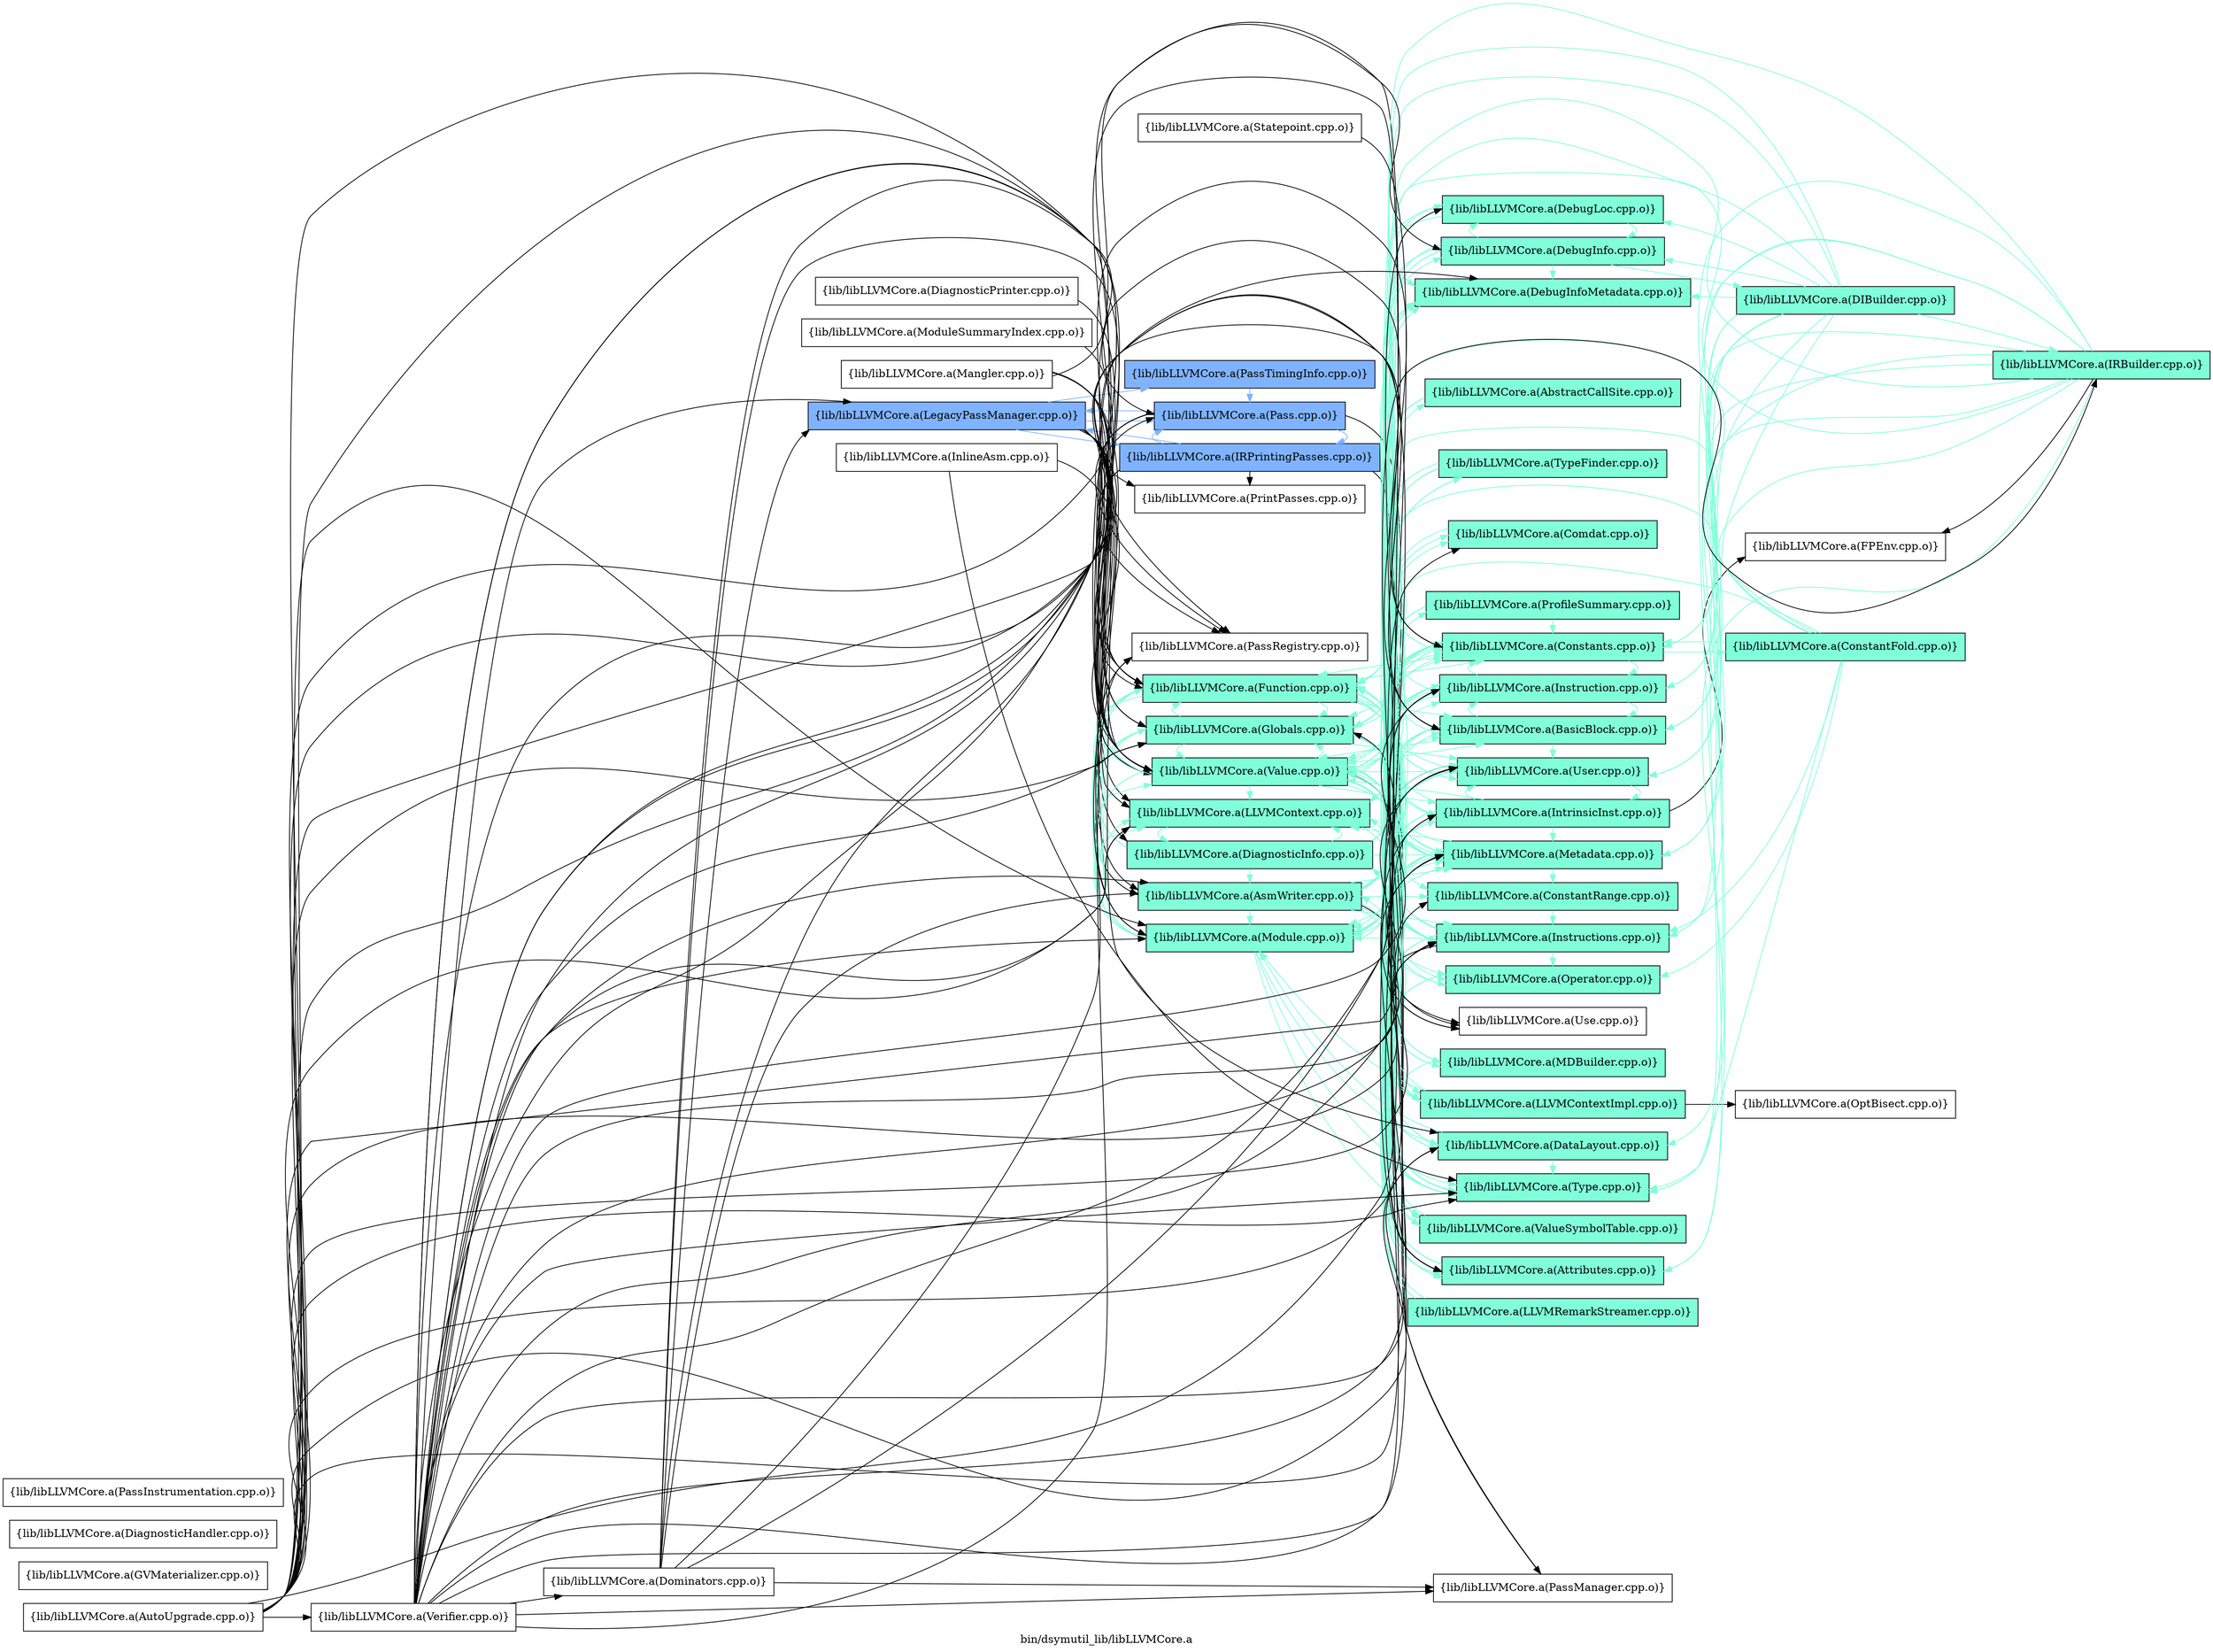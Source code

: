 digraph "bin/dsymutil_lib/libLLVMCore.a" {
	label="bin/dsymutil_lib/libLLVMCore.a";
	rankdir=LR;
	{ rank=same; Node0x55c9faaffaa8;  }
	{ rank=same; Node0x55c9fab10d08; Node0x55c9fab0c848; Node0x55c9faaece58; Node0x55c9faaee0c8; Node0x55c9faafeab8; Node0x55c9faaf7a88; Node0x55c9faafdc58; Node0x55c9fab14778; Node0x55c9faaee168; Node0x55c9faaee8e8; Node0x55c9faaef068; Node0x55c9fab04c38;  }
	{ rank=same; Node0x55c9fab105d8; Node0x55c9fab146d8; Node0x55c9fab12ab8; Node0x55c9fab09fa8; Node0x55c9fab0a228; Node0x55c9fab0c4d8; Node0x55c9faafef68; Node0x55c9faaff6e8; Node0x55c9fab00868; Node0x55c9faafe1f8; Node0x55c9fab12d38; Node0x55c9fab05bd8; Node0x55c9fab063a8; Node0x55c9fab05228; Node0x55c9fab04aa8; Node0x55c9fab0c0c8; Node0x55c9fab100d8; Node0x55c9fab0abd8; Node0x55c9faaff328; Node0x55c9fab04558; Node0x55c9fab13968; Node0x55c9faaf6bd8; Node0x55c9fab00228; Node0x55c9faaecf98; Node0x55c9fab0bcb8;  }
	{ rank=same; Node0x55c9fab09328; Node0x55c9faaef338; Node0x55c9fab12798; Node0x55c9fab0a548;  }

	Node0x55c9faaffaa8 [shape=record,shape=box,group=2,style=filled,fillcolor="0.600000 0.5 1",label="{lib/libLLVMCore.a(LegacyPassManager.cpp.o)}"];
	Node0x55c9faaffaa8 -> Node0x55c9fab10d08;
	Node0x55c9faaffaa8 -> Node0x55c9fab0c848;
	Node0x55c9faaffaa8 -> Node0x55c9faaece58;
	Node0x55c9faaffaa8 -> Node0x55c9faaee0c8;
	Node0x55c9faaffaa8 -> Node0x55c9faafeab8[color="0.600000 0.5 1"];
	Node0x55c9faaffaa8 -> Node0x55c9faaf7a88;
	Node0x55c9faaffaa8 -> Node0x55c9faafdc58;
	Node0x55c9faaffaa8 -> Node0x55c9fab14778[color="0.600000 0.5 1"];
	Node0x55c9faaffaa8 -> Node0x55c9faaee168;
	Node0x55c9faaffaa8 -> Node0x55c9faaee8e8[color="0.600000 0.5 1"];
	Node0x55c9faaffaa8 -> Node0x55c9faaef068;
	Node0x55c9faaffaa8 -> Node0x55c9fab04c38;
	Node0x55c9faafdc58 [shape=record,shape=box,group=1,style=filled,fillcolor="0.450000 0.5 1",label="{lib/libLLVMCore.a(Module.cpp.o)}"];
	Node0x55c9faafdc58 -> Node0x55c9fab12ab8[color="0.450000 0.5 1"];
	Node0x55c9faafdc58 -> Node0x55c9fab0a228[color="0.450000 0.5 1"];
	Node0x55c9faafdc58 -> Node0x55c9fab0abd8[color="0.450000 0.5 1"];
	Node0x55c9faafdc58 -> Node0x55c9faaece58[color="0.450000 0.5 1"];
	Node0x55c9faafdc58 -> Node0x55c9faaee0c8[color="0.450000 0.5 1"];
	Node0x55c9faafdc58 -> Node0x55c9faaf7a88[color="0.450000 0.5 1"];
	Node0x55c9faafdc58 -> Node0x55c9faafe1f8[color="0.450000 0.5 1"];
	Node0x55c9faafdc58 -> Node0x55c9faaecf98[color="0.450000 0.5 1"];
	Node0x55c9faafdc58 -> Node0x55c9fab05bd8[color="0.450000 0.5 1"];
	Node0x55c9faafdc58 -> Node0x55c9fab063a8[color="0.450000 0.5 1"];
	Node0x55c9faafdc58 -> Node0x55c9fab04aa8[color="0.450000 0.5 1"];
	Node0x55c9faafdc58 -> Node0x55c9fab04c38[color="0.450000 0.5 1"];
	Node0x55c9faafdc58 -> Node0x55c9fab04558[color="0.450000 0.5 1"];
	Node0x55c9fab14778 [shape=record,shape=box,group=2,style=filled,fillcolor="0.600000 0.5 1",label="{lib/libLLVMCore.a(Pass.cpp.o)}"];
	Node0x55c9fab14778 -> Node0x55c9fab105d8;
	Node0x55c9fab14778 -> Node0x55c9faaece58;
	Node0x55c9fab14778 -> Node0x55c9faafeab8[color="0.600000 0.5 1"];
	Node0x55c9fab14778 -> Node0x55c9faaf7a88;
	Node0x55c9fab14778 -> Node0x55c9faaffaa8[color="0.600000 0.5 1"];
	Node0x55c9fab14778 -> Node0x55c9faaee168;
	Node0x55c9fab14778 -> Node0x55c9fab04c38;
	Node0x55c9fab04c38 [shape=record,shape=box,group=1,style=filled,fillcolor="0.450000 0.5 1",label="{lib/libLLVMCore.a(Value.cpp.o)}"];
	Node0x55c9fab04c38 -> Node0x55c9fab105d8[color="0.450000 0.5 1"];
	Node0x55c9fab04c38 -> Node0x55c9fab146d8[color="0.450000 0.5 1"];
	Node0x55c9fab04c38 -> Node0x55c9fab0a228[color="0.450000 0.5 1"];
	Node0x55c9fab04c38 -> Node0x55c9fab0abd8[color="0.450000 0.5 1"];
	Node0x55c9fab04c38 -> Node0x55c9fab0bcb8[color="0.450000 0.5 1"];
	Node0x55c9fab04c38 -> Node0x55c9faaece58[color="0.450000 0.5 1"];
	Node0x55c9fab04c38 -> Node0x55c9faaee0c8[color="0.450000 0.5 1"];
	Node0x55c9fab04c38 -> Node0x55c9faafef68[color="0.450000 0.5 1"];
	Node0x55c9fab04c38 -> Node0x55c9faaff6e8[color="0.450000 0.5 1"];
	Node0x55c9fab04c38 -> Node0x55c9fab00868[color="0.450000 0.5 1"];
	Node0x55c9fab04c38 -> Node0x55c9faaf7a88[color="0.450000 0.5 1"];
	Node0x55c9fab04c38 -> Node0x55c9faaf6bd8[color="0.450000 0.5 1"];
	Node0x55c9fab04c38 -> Node0x55c9faafe1f8[color="0.450000 0.5 1"];
	Node0x55c9fab04c38 -> Node0x55c9fab12d38[color="0.450000 0.5 1"];
	Node0x55c9fab04c38 -> Node0x55c9fab05bd8[color="0.450000 0.5 1"];
	Node0x55c9fab04c38 -> Node0x55c9fab05228;
	Node0x55c9fab04c38 -> Node0x55c9fab04aa8[color="0.450000 0.5 1"];
	Node0x55c9fab04c38 -> Node0x55c9fab04558[color="0.450000 0.5 1"];
	Node0x55c9fab105d8 [shape=record,shape=box,group=1,style=filled,fillcolor="0.450000 0.5 1",label="{lib/libLLVMCore.a(Attributes.cpp.o)}"];
	Node0x55c9fab105d8 -> Node0x55c9fab10d08[color="0.450000 0.5 1"];
	Node0x55c9fab105d8 -> Node0x55c9faaece58[color="0.450000 0.5 1"];
	Node0x55c9fab0a228 [shape=record,shape=box,group=1,style=filled,fillcolor="0.450000 0.5 1",label="{lib/libLLVMCore.a(Constants.cpp.o)}"];
	Node0x55c9fab0a228 -> Node0x55c9fab09328[color="0.450000 0.5 1"];
	Node0x55c9fab0a228 -> Node0x55c9faaece58[color="0.450000 0.5 1"];
	Node0x55c9fab0a228 -> Node0x55c9faaee0c8[color="0.450000 0.5 1"];
	Node0x55c9fab0a228 -> Node0x55c9faafef68[color="0.450000 0.5 1"];
	Node0x55c9fab0a228 -> Node0x55c9faaff6e8[color="0.450000 0.5 1"];
	Node0x55c9fab0a228 -> Node0x55c9fab12d38[color="0.450000 0.5 1"];
	Node0x55c9fab0a228 -> Node0x55c9fab05bd8[color="0.450000 0.5 1"];
	Node0x55c9fab0a228 -> Node0x55c9fab04aa8[color="0.450000 0.5 1"];
	Node0x55c9fab0a228 -> Node0x55c9fab04c38[color="0.450000 0.5 1"];
	Node0x55c9faafeba8 [shape=record,shape=box,group=0,label="{lib/libLLVMCore.a(Mangler.cpp.o)}"];
	Node0x55c9faafeba8 -> Node0x55c9fab105d8;
	Node0x55c9faafeba8 -> Node0x55c9fab0abd8;
	Node0x55c9faafeba8 -> Node0x55c9faaece58;
	Node0x55c9faafeba8 -> Node0x55c9faaee0c8;
	Node0x55c9faafeba8 -> Node0x55c9faafdc58;
	Node0x55c9faafeba8 -> Node0x55c9fab04c38;
	Node0x55c9faafe1f8 [shape=record,shape=box,group=1,style=filled,fillcolor="0.450000 0.5 1",label="{lib/libLLVMCore.a(Metadata.cpp.o)}"];
	Node0x55c9faafe1f8 -> Node0x55c9fab09fa8[color="0.450000 0.5 1"];
	Node0x55c9faafe1f8 -> Node0x55c9fab0a228[color="0.450000 0.5 1"];
	Node0x55c9faafe1f8 -> Node0x55c9fab0c4d8[color="0.450000 0.5 1"];
	Node0x55c9faafe1f8 -> Node0x55c9fab0c0c8[color="0.450000 0.5 1"];
	Node0x55c9faafe1f8 -> Node0x55c9faaf7a88[color="0.450000 0.5 1"];
	Node0x55c9faafe1f8 -> Node0x55c9faaf6bd8[color="0.450000 0.5 1"];
	Node0x55c9faafe1f8 -> Node0x55c9faafdc58[color="0.450000 0.5 1"];
	Node0x55c9faafe1f8 -> Node0x55c9fab05bd8[color="0.450000 0.5 1"];
	Node0x55c9faafe1f8 -> Node0x55c9fab04c38[color="0.450000 0.5 1"];
	Node0x55c9fab0abd8 [shape=record,shape=box,group=1,style=filled,fillcolor="0.450000 0.5 1",label="{lib/libLLVMCore.a(DataLayout.cpp.o)}"];
	Node0x55c9fab0abd8 -> Node0x55c9faaee0c8[color="0.450000 0.5 1"];
	Node0x55c9fab0abd8 -> Node0x55c9faafdc58[color="0.450000 0.5 1"];
	Node0x55c9fab0abd8 -> Node0x55c9fab05bd8[color="0.450000 0.5 1"];
	Node0x55c9fab0c848 [shape=record,shape=box,group=1,style=filled,fillcolor="0.450000 0.5 1",label="{lib/libLLVMCore.a(DiagnosticInfo.cpp.o)}"];
	Node0x55c9fab0c848 -> Node0x55c9fab10d08[color="0.450000 0.5 1"];
	Node0x55c9fab0c848 -> Node0x55c9fab0c0c8[color="0.450000 0.5 1"];
	Node0x55c9fab0c848 -> Node0x55c9faaece58[color="0.450000 0.5 1"];
	Node0x55c9fab0c848 -> Node0x55c9faafef68[color="0.450000 0.5 1"];
	Node0x55c9fab0c848 -> Node0x55c9faaf7a88[color="0.450000 0.5 1"];
	Node0x55c9fab0c848 -> Node0x55c9faafe1f8[color="0.450000 0.5 1"];
	Node0x55c9fab0c848 -> Node0x55c9fab04c38[color="0.450000 0.5 1"];
	Node0x55c9faaece58 [shape=record,shape=box,group=1,style=filled,fillcolor="0.450000 0.5 1",label="{lib/libLLVMCore.a(Function.cpp.o)}"];
	Node0x55c9faaece58 -> Node0x55c9fab100d8[color="0.450000 0.5 1"];
	Node0x55c9faaece58 -> Node0x55c9fab105d8[color="0.450000 0.5 1"];
	Node0x55c9faaece58 -> Node0x55c9fab146d8[color="0.450000 0.5 1"];
	Node0x55c9faaece58 -> Node0x55c9fab0a228[color="0.450000 0.5 1"];
	Node0x55c9faaece58 -> Node0x55c9fab0abd8[color="0.450000 0.5 1"];
	Node0x55c9faaece58 -> Node0x55c9faaee0c8[color="0.450000 0.5 1"];
	Node0x55c9faaece58 -> Node0x55c9faaff6e8[color="0.450000 0.5 1"];
	Node0x55c9faaece58 -> Node0x55c9fab00868[color="0.450000 0.5 1"];
	Node0x55c9faaece58 -> Node0x55c9faaf7a88[color="0.450000 0.5 1"];
	Node0x55c9faaece58 -> Node0x55c9faaff328[color="0.450000 0.5 1"];
	Node0x55c9faaece58 -> Node0x55c9faafe1f8[color="0.450000 0.5 1"];
	Node0x55c9faaece58 -> Node0x55c9faafdc58[color="0.450000 0.5 1"];
	Node0x55c9faaece58 -> Node0x55c9fab05bd8[color="0.450000 0.5 1"];
	Node0x55c9faaece58 -> Node0x55c9fab04aa8[color="0.450000 0.5 1"];
	Node0x55c9faaece58 -> Node0x55c9fab04c38[color="0.450000 0.5 1"];
	Node0x55c9faaece58 -> Node0x55c9fab04558[color="0.450000 0.5 1"];
	Node0x55c9faaee0c8 [shape=record,shape=box,group=1,style=filled,fillcolor="0.450000 0.5 1",label="{lib/libLLVMCore.a(Globals.cpp.o)}"];
	Node0x55c9faaee0c8 -> Node0x55c9fab09fa8[color="0.450000 0.5 1"];
	Node0x55c9faaee0c8 -> Node0x55c9fab0a228[color="0.450000 0.5 1"];
	Node0x55c9faaee0c8 -> Node0x55c9faaece58[color="0.450000 0.5 1"];
	Node0x55c9faaee0c8 -> Node0x55c9faafe1f8[color="0.450000 0.5 1"];
	Node0x55c9faaee0c8 -> Node0x55c9faafdc58[color="0.450000 0.5 1"];
	Node0x55c9faaee0c8 -> Node0x55c9fab05bd8[color="0.450000 0.5 1"];
	Node0x55c9faaee0c8 -> Node0x55c9fab04aa8[color="0.450000 0.5 1"];
	Node0x55c9faaee0c8 -> Node0x55c9fab04c38[color="0.450000 0.5 1"];
	Node0x55c9faaee2f8 [shape=record,shape=box,group=1,style=filled,fillcolor="0.450000 0.5 1",label="{lib/libLLVMCore.a(IRBuilder.cpp.o)}"];
	Node0x55c9faaee2f8 -> Node0x55c9fab105d8[color="0.450000 0.5 1"];
	Node0x55c9faaee2f8 -> Node0x55c9fab146d8[color="0.450000 0.5 1"];
	Node0x55c9faaee2f8 -> Node0x55c9fab0a228[color="0.450000 0.5 1"];
	Node0x55c9faaee2f8 -> Node0x55c9fab0abd8[color="0.450000 0.5 1"];
	Node0x55c9faaee2f8 -> Node0x55c9faaece58[color="0.450000 0.5 1"];
	Node0x55c9faaee2f8 -> Node0x55c9faaee0c8[color="0.450000 0.5 1"];
	Node0x55c9faaee2f8 -> Node0x55c9faaef338;
	Node0x55c9faaee2f8 -> Node0x55c9faafef68[color="0.450000 0.5 1"];
	Node0x55c9faaee2f8 -> Node0x55c9faaff6e8[color="0.450000 0.5 1"];
	Node0x55c9faaee2f8 -> Node0x55c9faafe1f8[color="0.450000 0.5 1"];
	Node0x55c9faaee2f8 -> Node0x55c9fab05bd8[color="0.450000 0.5 1"];
	Node0x55c9faaee2f8 -> Node0x55c9fab04aa8[color="0.450000 0.5 1"];
	Node0x55c9faaee2f8 -> Node0x55c9fab04c38[color="0.450000 0.5 1"];
	Node0x55c9faaff198 [shape=record,shape=box,group=0,label="{lib/libLLVMCore.a(InlineAsm.cpp.o)}"];
	Node0x55c9faaff198 -> Node0x55c9fab05bd8;
	Node0x55c9faaff198 -> Node0x55c9fab04c38;
	Node0x55c9faafef68 [shape=record,shape=box,group=1,style=filled,fillcolor="0.450000 0.5 1",label="{lib/libLLVMCore.a(Instruction.cpp.o)}"];
	Node0x55c9faafef68 -> Node0x55c9fab105d8[color="0.450000 0.5 1"];
	Node0x55c9faafef68 -> Node0x55c9fab146d8[color="0.450000 0.5 1"];
	Node0x55c9faafef68 -> Node0x55c9fab0a228[color="0.450000 0.5 1"];
	Node0x55c9faafef68 -> Node0x55c9faaff6e8[color="0.450000 0.5 1"];
	Node0x55c9faafef68 -> Node0x55c9faafe1f8[color="0.450000 0.5 1"];
	Node0x55c9faafef68 -> Node0x55c9fab04aa8[color="0.450000 0.5 1"];
	Node0x55c9faafef68 -> Node0x55c9fab04c38[color="0.450000 0.5 1"];
	Node0x55c9faaff6e8 [shape=record,shape=box,group=1,style=filled,fillcolor="0.450000 0.5 1",label="{lib/libLLVMCore.a(Instructions.cpp.o)}"];
	Node0x55c9faaff6e8 -> Node0x55c9fab105d8[color="0.450000 0.5 1"];
	Node0x55c9faaff6e8 -> Node0x55c9fab146d8[color="0.450000 0.5 1"];
	Node0x55c9faaff6e8 -> Node0x55c9fab0a228[color="0.450000 0.5 1"];
	Node0x55c9faaff6e8 -> Node0x55c9fab0abd8[color="0.450000 0.5 1"];
	Node0x55c9faaff6e8 -> Node0x55c9faaece58[color="0.450000 0.5 1"];
	Node0x55c9faaff6e8 -> Node0x55c9faafef68[color="0.450000 0.5 1"];
	Node0x55c9faaff6e8 -> Node0x55c9faaf6bd8[color="0.450000 0.5 1"];
	Node0x55c9faaff6e8 -> Node0x55c9faaff328[color="0.450000 0.5 1"];
	Node0x55c9faaff6e8 -> Node0x55c9faafe1f8[color="0.450000 0.5 1"];
	Node0x55c9faaff6e8 -> Node0x55c9faafdc58[color="0.450000 0.5 1"];
	Node0x55c9faaff6e8 -> Node0x55c9fab12d38[color="0.450000 0.5 1"];
	Node0x55c9faaff6e8 -> Node0x55c9fab05bd8[color="0.450000 0.5 1"];
	Node0x55c9faaff6e8 -> Node0x55c9fab05228;
	Node0x55c9faaff6e8 -> Node0x55c9fab04aa8[color="0.450000 0.5 1"];
	Node0x55c9faaff6e8 -> Node0x55c9fab04c38[color="0.450000 0.5 1"];
	Node0x55c9faaf7a88 [shape=record,shape=box,group=1,style=filled,fillcolor="0.450000 0.5 1",label="{lib/libLLVMCore.a(LLVMContext.cpp.o)}"];
	Node0x55c9faaf7a88 -> Node0x55c9fab0c848[color="0.450000 0.5 1"];
	Node0x55c9faaf7a88 -> Node0x55c9faaf6bd8[color="0.450000 0.5 1"];
	Node0x55c9faaf7a88 -> Node0x55c9fab00228[color="0.450000 0.5 1"];
	Node0x55c9fab05bd8 [shape=record,shape=box,group=1,style=filled,fillcolor="0.450000 0.5 1",label="{lib/libLLVMCore.a(Type.cpp.o)}"];
	Node0x55c9fab05bd8 -> Node0x55c9fab0a228[color="0.450000 0.5 1"];
	Node0x55c9fab04aa8 [shape=record,shape=box,group=1,style=filled,fillcolor="0.450000 0.5 1",label="{lib/libLLVMCore.a(User.cpp.o)}"];
	Node0x55c9fab04aa8 -> Node0x55c9fab00868[color="0.450000 0.5 1"];
	Node0x55c9fab04aa8 -> Node0x55c9fab05228;
	Node0x55c9fab146d8 [shape=record,shape=box,group=1,style=filled,fillcolor="0.450000 0.5 1",label="{lib/libLLVMCore.a(BasicBlock.cpp.o)}"];
	Node0x55c9fab146d8 -> Node0x55c9fab0a228[color="0.450000 0.5 1"];
	Node0x55c9fab146d8 -> Node0x55c9faafef68[color="0.450000 0.5 1"];
	Node0x55c9fab146d8 -> Node0x55c9faaff6e8[color="0.450000 0.5 1"];
	Node0x55c9fab146d8 -> Node0x55c9faafe1f8[color="0.450000 0.5 1"];
	Node0x55c9fab146d8 -> Node0x55c9fab05bd8[color="0.450000 0.5 1"];
	Node0x55c9fab146d8 -> Node0x55c9fab04aa8[color="0.450000 0.5 1"];
	Node0x55c9fab146d8 -> Node0x55c9fab04c38[color="0.450000 0.5 1"];
	Node0x55c9fab146d8 -> Node0x55c9fab04558[color="0.450000 0.5 1"];
	Node0x55c9fab00868 [shape=record,shape=box,group=1,style=filled,fillcolor="0.450000 0.5 1",label="{lib/libLLVMCore.a(IntrinsicInst.cpp.o)}"];
	Node0x55c9fab00868 -> Node0x55c9fab146d8[color="0.450000 0.5 1"];
	Node0x55c9fab00868 -> Node0x55c9fab0a228[color="0.450000 0.5 1"];
	Node0x55c9fab00868 -> Node0x55c9fab0abd8[color="0.450000 0.5 1"];
	Node0x55c9fab00868 -> Node0x55c9fab0c4d8[color="0.450000 0.5 1"];
	Node0x55c9fab00868 -> Node0x55c9faaece58[color="0.450000 0.5 1"];
	Node0x55c9fab00868 -> Node0x55c9faaef338;
	Node0x55c9fab00868 -> Node0x55c9faafef68[color="0.450000 0.5 1"];
	Node0x55c9fab00868 -> Node0x55c9faaff6e8[color="0.450000 0.5 1"];
	Node0x55c9fab00868 -> Node0x55c9faafe1f8[color="0.450000 0.5 1"];
	Node0x55c9fab00868 -> Node0x55c9faafdc58[color="0.450000 0.5 1"];
	Node0x55c9fab00868 -> Node0x55c9fab05bd8[color="0.450000 0.5 1"];
	Node0x55c9fab00868 -> Node0x55c9fab04aa8[color="0.450000 0.5 1"];
	Node0x55c9fab00868 -> Node0x55c9fab04c38[color="0.450000 0.5 1"];
	Node0x55c9fab12d38 [shape=record,shape=box,group=1,style=filled,fillcolor="0.450000 0.5 1",label="{lib/libLLVMCore.a(Operator.cpp.o)}"];
	Node0x55c9fab12d38 -> Node0x55c9fab0a228[color="0.450000 0.5 1"];
	Node0x55c9fab12d38 -> Node0x55c9fab0abd8[color="0.450000 0.5 1"];
	Node0x55c9fab12d38 -> Node0x55c9fab05bd8[color="0.450000 0.5 1"];
	Node0x55c9fab0c4d8 [shape=record,shape=box,group=1,style=filled,fillcolor="0.450000 0.5 1",label="{lib/libLLVMCore.a(DebugInfoMetadata.cpp.o)}"];
	Node0x55c9fab0c4d8 -> Node0x55c9fab0a228[color="0.450000 0.5 1"];
	Node0x55c9fab0c4d8 -> Node0x55c9faaf7a88[color="0.450000 0.5 1"];
	Node0x55c9fab0c4d8 -> Node0x55c9faaf6bd8[color="0.450000 0.5 1"];
	Node0x55c9fab0c4d8 -> Node0x55c9faafe1f8[color="0.450000 0.5 1"];
	Node0x55c9fab0c4d8 -> Node0x55c9fab05bd8[color="0.450000 0.5 1"];
	Node0x55c9fab09fa8 [shape=record,shape=box,group=1,style=filled,fillcolor="0.450000 0.5 1",label="{lib/libLLVMCore.a(ConstantRange.cpp.o)}"];
	Node0x55c9fab09fa8 -> Node0x55c9faaff6e8[color="0.450000 0.5 1"];
	Node0x55c9faaee168 [shape=record,shape=box,group=0,label="{lib/libLLVMCore.a(PassRegistry.cpp.o)}"];
	Node0x55c9fab0c0c8 [shape=record,shape=box,group=1,style=filled,fillcolor="0.450000 0.5 1",label="{lib/libLLVMCore.a(DebugLoc.cpp.o)}"];
	Node0x55c9fab0c0c8 -> Node0x55c9fab0bcb8[color="0.450000 0.5 1"];
	Node0x55c9fab0c0c8 -> Node0x55c9fab0c4d8[color="0.450000 0.5 1"];
	Node0x55c9fab0c0c8 -> Node0x55c9faafe1f8[color="0.450000 0.5 1"];
	Node0x55c9fab0e288 [shape=record,shape=box,group=0,label="{lib/libLLVMCore.a(Dominators.cpp.o)}"];
	Node0x55c9fab0e288 -> Node0x55c9fab10d08;
	Node0x55c9fab0e288 -> Node0x55c9fab146d8;
	Node0x55c9fab0e288 -> Node0x55c9faafef68;
	Node0x55c9fab0e288 -> Node0x55c9faaffaa8;
	Node0x55c9fab0e288 -> Node0x55c9fab14778;
	Node0x55c9fab0e288 -> Node0x55c9fab13968;
	Node0x55c9fab0e288 -> Node0x55c9faaee168;
	Node0x55c9fab0e288 -> Node0x55c9fab04c38;
	Node0x55c9fab05228 [shape=record,shape=box,group=0,label="{lib/libLLVMCore.a(Use.cpp.o)}"];
	Node0x55c9fab10d08 [shape=record,shape=box,group=1,style=filled,fillcolor="0.450000 0.5 1",label="{lib/libLLVMCore.a(AsmWriter.cpp.o)}"];
	Node0x55c9fab10d08 -> Node0x55c9fab105d8[color="0.450000 0.5 1"];
	Node0x55c9fab10d08 -> Node0x55c9fab146d8[color="0.450000 0.5 1"];
	Node0x55c9fab10d08 -> Node0x55c9fab12ab8[color="0.450000 0.5 1"];
	Node0x55c9fab10d08 -> Node0x55c9fab09fa8[color="0.450000 0.5 1"];
	Node0x55c9fab10d08 -> Node0x55c9fab0a228[color="0.450000 0.5 1"];
	Node0x55c9fab10d08 -> Node0x55c9fab0c4d8[color="0.450000 0.5 1"];
	Node0x55c9fab10d08 -> Node0x55c9faaece58[color="0.450000 0.5 1"];
	Node0x55c9fab10d08 -> Node0x55c9faaee0c8[color="0.450000 0.5 1"];
	Node0x55c9fab10d08 -> Node0x55c9faafef68[color="0.450000 0.5 1"];
	Node0x55c9fab10d08 -> Node0x55c9faaff6e8[color="0.450000 0.5 1"];
	Node0x55c9fab10d08 -> Node0x55c9fab00868[color="0.450000 0.5 1"];
	Node0x55c9fab10d08 -> Node0x55c9faaf7a88[color="0.450000 0.5 1"];
	Node0x55c9fab10d08 -> Node0x55c9faafe1f8[color="0.450000 0.5 1"];
	Node0x55c9fab10d08 -> Node0x55c9faafdc58[color="0.450000 0.5 1"];
	Node0x55c9fab10d08 -> Node0x55c9fab12d38[color="0.450000 0.5 1"];
	Node0x55c9fab10d08 -> Node0x55c9fab05bd8[color="0.450000 0.5 1"];
	Node0x55c9fab10d08 -> Node0x55c9fab063a8[color="0.450000 0.5 1"];
	Node0x55c9fab10d08 -> Node0x55c9fab05228;
	Node0x55c9fab10d08 -> Node0x55c9fab04aa8[color="0.450000 0.5 1"];
	Node0x55c9fab10d08 -> Node0x55c9fab04c38[color="0.450000 0.5 1"];
	Node0x55c9fab12ab8 [shape=record,shape=box,group=1,style=filled,fillcolor="0.450000 0.5 1",label="{lib/libLLVMCore.a(Comdat.cpp.o)}"];
	Node0x55c9fab12ab8 -> Node0x55c9faafdc58[color="0.450000 0.5 1"];
	Node0x55c9faaee8e8 [shape=record,shape=box,group=2,style=filled,fillcolor="0.600000 0.5 1",label="{lib/libLLVMCore.a(PassTimingInfo.cpp.o)}"];
	Node0x55c9faaee8e8 -> Node0x55c9fab14778[color="0.600000 0.5 1"];
	Node0x55c9fab0bcb8 [shape=record,shape=box,group=1,style=filled,fillcolor="0.450000 0.5 1",label="{lib/libLLVMCore.a(DebugInfo.cpp.o)}"];
	Node0x55c9fab0bcb8 -> Node0x55c9fab0a548[color="0.450000 0.5 1"];
	Node0x55c9fab0bcb8 -> Node0x55c9fab0c4d8[color="0.450000 0.5 1"];
	Node0x55c9fab0bcb8 -> Node0x55c9fab0c0c8[color="0.450000 0.5 1"];
	Node0x55c9fab0bcb8 -> Node0x55c9faaece58[color="0.450000 0.5 1"];
	Node0x55c9fab0bcb8 -> Node0x55c9faafef68[color="0.450000 0.5 1"];
	Node0x55c9fab0bcb8 -> Node0x55c9faafe1f8[color="0.450000 0.5 1"];
	Node0x55c9fab0bcb8 -> Node0x55c9faafdc58[color="0.450000 0.5 1"];
	Node0x55c9fab0bcb8 -> Node0x55c9fab04c38[color="0.450000 0.5 1"];
	Node0x55c9faaef068 [shape=record,shape=box,group=0,label="{lib/libLLVMCore.a(PrintPasses.cpp.o)}"];
	Node0x55c9faafeab8 [shape=record,shape=box,group=2,style=filled,fillcolor="0.600000 0.5 1",label="{lib/libLLVMCore.a(IRPrintingPasses.cpp.o)}"];
	Node0x55c9faafeab8 -> Node0x55c9fab10d08;
	Node0x55c9faafeab8 -> Node0x55c9faaffaa8[color="0.600000 0.5 1"];
	Node0x55c9faafeab8 -> Node0x55c9fab14778[color="0.600000 0.5 1"];
	Node0x55c9faafeab8 -> Node0x55c9fab13968;
	Node0x55c9faafeab8 -> Node0x55c9faaee168;
	Node0x55c9faafeab8 -> Node0x55c9faaef068;
	Node0x55c9faafeab8 -> Node0x55c9fab04c38;
	Node0x55c9fab032e8 [shape=record,shape=box,group=0,label="{lib/libLLVMCore.a(Verifier.cpp.o)}"];
	Node0x55c9fab032e8 -> Node0x55c9fab10d08;
	Node0x55c9fab032e8 -> Node0x55c9fab105d8;
	Node0x55c9fab032e8 -> Node0x55c9fab146d8;
	Node0x55c9fab032e8 -> Node0x55c9fab12ab8;
	Node0x55c9fab032e8 -> Node0x55c9fab09fa8;
	Node0x55c9fab032e8 -> Node0x55c9fab0a228;
	Node0x55c9fab032e8 -> Node0x55c9fab0abd8;
	Node0x55c9fab032e8 -> Node0x55c9fab0c4d8;
	Node0x55c9fab032e8 -> Node0x55c9fab0c0c8;
	Node0x55c9fab032e8 -> Node0x55c9fab0e288;
	Node0x55c9fab032e8 -> Node0x55c9faaece58;
	Node0x55c9fab032e8 -> Node0x55c9faaee0c8;
	Node0x55c9fab032e8 -> Node0x55c9faafef68;
	Node0x55c9fab032e8 -> Node0x55c9faaff6e8;
	Node0x55c9fab032e8 -> Node0x55c9fab00868;
	Node0x55c9fab032e8 -> Node0x55c9faaf7a88;
	Node0x55c9fab032e8 -> Node0x55c9faaffaa8;
	Node0x55c9fab032e8 -> Node0x55c9faafe1f8;
	Node0x55c9fab032e8 -> Node0x55c9faafdc58;
	Node0x55c9fab032e8 -> Node0x55c9fab14778;
	Node0x55c9fab032e8 -> Node0x55c9fab13968;
	Node0x55c9fab032e8 -> Node0x55c9faaee168;
	Node0x55c9fab032e8 -> Node0x55c9fab05bd8;
	Node0x55c9fab032e8 -> Node0x55c9fab04aa8;
	Node0x55c9fab032e8 -> Node0x55c9fab04c38;
	Node0x55c9faaff328 [shape=record,shape=box,group=1,style=filled,fillcolor="0.450000 0.5 1",label="{lib/libLLVMCore.a(MDBuilder.cpp.o)}"];
	Node0x55c9faaff328 -> Node0x55c9fab0a228[color="0.450000 0.5 1"];
	Node0x55c9faaff328 -> Node0x55c9faafe1f8[color="0.450000 0.5 1"];
	Node0x55c9faaff328 -> Node0x55c9fab05bd8[color="0.450000 0.5 1"];
	Node0x55c9faaff328 -> Node0x55c9fab04c38[color="0.450000 0.5 1"];
	Node0x55c9fab13968 [shape=record,shape=box,group=0,label="{lib/libLLVMCore.a(PassManager.cpp.o)}"];
	Node0x55c9fab13968 -> Node0x55c9faaee0c8;
	Node0x55c9fab13968 -> Node0x55c9fab04c38;
	Node0x55c9fab0a548 [shape=record,shape=box,group=1,style=filled,fillcolor="0.450000 0.5 1",label="{lib/libLLVMCore.a(DIBuilder.cpp.o)}"];
	Node0x55c9fab0a548 -> Node0x55c9fab105d8[color="0.450000 0.5 1"];
	Node0x55c9fab0a548 -> Node0x55c9fab146d8[color="0.450000 0.5 1"];
	Node0x55c9fab0a548 -> Node0x55c9fab0a228[color="0.450000 0.5 1"];
	Node0x55c9fab0a548 -> Node0x55c9fab0bcb8[color="0.450000 0.5 1"];
	Node0x55c9fab0a548 -> Node0x55c9fab0c4d8[color="0.450000 0.5 1"];
	Node0x55c9fab0a548 -> Node0x55c9fab0c0c8[color="0.450000 0.5 1"];
	Node0x55c9fab0a548 -> Node0x55c9faaece58[color="0.450000 0.5 1"];
	Node0x55c9fab0a548 -> Node0x55c9faaee2f8[color="0.450000 0.5 1"];
	Node0x55c9fab0a548 -> Node0x55c9faafef68[color="0.450000 0.5 1"];
	Node0x55c9fab0a548 -> Node0x55c9faaff6e8[color="0.450000 0.5 1"];
	Node0x55c9fab0a548 -> Node0x55c9faafe1f8[color="0.450000 0.5 1"];
	Node0x55c9fab0a548 -> Node0x55c9faafdc58[color="0.450000 0.5 1"];
	Node0x55c9fab0a548 -> Node0x55c9fab05bd8[color="0.450000 0.5 1"];
	Node0x55c9fab0a548 -> Node0x55c9fab04aa8[color="0.450000 0.5 1"];
	Node0x55c9fab0a548 -> Node0x55c9fab04c38[color="0.450000 0.5 1"];
	Node0x55c9fab068a8 [shape=record,shape=box,group=0,label="{lib/libLLVMCore.a(Statepoint.cpp.o)}"];
	Node0x55c9fab068a8 -> Node0x55c9fab105d8;
	Node0x55c9fab100d8 [shape=record,shape=box,group=1,style=filled,fillcolor="0.450000 0.5 1",label="{lib/libLLVMCore.a(AbstractCallSite.cpp.o)}"];
	Node0x55c9fab100d8 -> Node0x55c9fab0a228[color="0.450000 0.5 1"];
	Node0x55c9fab100d8 -> Node0x55c9faaff6e8[color="0.450000 0.5 1"];
	Node0x55c9fab100d8 -> Node0x55c9faafe1f8[color="0.450000 0.5 1"];
	Node0x55c9fab100d8 -> Node0x55c9fab04aa8[color="0.450000 0.5 1"];
	Node0x55c9fab09328 [shape=record,shape=box,group=1,style=filled,fillcolor="0.450000 0.5 1",label="{lib/libLLVMCore.a(ConstantFold.cpp.o)}"];
	Node0x55c9fab09328 -> Node0x55c9fab0a228[color="0.450000 0.5 1"];
	Node0x55c9fab09328 -> Node0x55c9faaece58[color="0.450000 0.5 1"];
	Node0x55c9fab09328 -> Node0x55c9faaee0c8[color="0.450000 0.5 1"];
	Node0x55c9fab09328 -> Node0x55c9faaff6e8[color="0.450000 0.5 1"];
	Node0x55c9fab09328 -> Node0x55c9faafdc58[color="0.450000 0.5 1"];
	Node0x55c9fab09328 -> Node0x55c9fab12d38[color="0.450000 0.5 1"];
	Node0x55c9fab09328 -> Node0x55c9fab05bd8[color="0.450000 0.5 1"];
	Node0x55c9fab09328 -> Node0x55c9fab04c38[color="0.450000 0.5 1"];
	Node0x55c9faaecf98 [shape=record,shape=box,group=1,style=filled,fillcolor="0.450000 0.5 1",label="{lib/libLLVMCore.a(ProfileSummary.cpp.o)}"];
	Node0x55c9faaecf98 -> Node0x55c9fab0a228[color="0.450000 0.5 1"];
	Node0x55c9faaecf98 -> Node0x55c9faafe1f8[color="0.450000 0.5 1"];
	Node0x55c9faaecf98 -> Node0x55c9fab05bd8[color="0.450000 0.5 1"];
	Node0x55c9fab13878 [shape=record,shape=box,group=0,label="{lib/libLLVMCore.a(AutoUpgrade.cpp.o)}"];
	Node0x55c9fab13878 -> Node0x55c9fab105d8;
	Node0x55c9fab13878 -> Node0x55c9fab146d8;
	Node0x55c9fab13878 -> Node0x55c9fab0a228;
	Node0x55c9fab13878 -> Node0x55c9fab0abd8;
	Node0x55c9fab13878 -> Node0x55c9fab0bcb8;
	Node0x55c9fab13878 -> Node0x55c9faaece58;
	Node0x55c9fab13878 -> Node0x55c9faaee0c8;
	Node0x55c9fab13878 -> Node0x55c9faaee2f8;
	Node0x55c9fab13878 -> Node0x55c9faafef68;
	Node0x55c9fab13878 -> Node0x55c9faaff6e8;
	Node0x55c9fab13878 -> Node0x55c9fab00868;
	Node0x55c9fab13878 -> Node0x55c9faaf7a88;
	Node0x55c9fab13878 -> Node0x55c9faafe1f8;
	Node0x55c9fab13878 -> Node0x55c9faafdc58;
	Node0x55c9fab13878 -> Node0x55c9fab05bd8;
	Node0x55c9fab13878 -> Node0x55c9fab04aa8;
	Node0x55c9fab13878 -> Node0x55c9fab04c38;
	Node0x55c9fab13878 -> Node0x55c9fab032e8;
	Node0x55c9faaedd08 [shape=record,shape=box,group=0,label="{lib/libLLVMCore.a(GVMaterializer.cpp.o)}"];
	Node0x55c9fab063a8 [shape=record,shape=box,group=1,style=filled,fillcolor="0.450000 0.5 1",label="{lib/libLLVMCore.a(TypeFinder.cpp.o)}"];
	Node0x55c9fab063a8 -> Node0x55c9faaece58[color="0.450000 0.5 1"];
	Node0x55c9fab063a8 -> Node0x55c9faaee0c8[color="0.450000 0.5 1"];
	Node0x55c9fab063a8 -> Node0x55c9faafe1f8[color="0.450000 0.5 1"];
	Node0x55c9fab04558 [shape=record,shape=box,group=1,style=filled,fillcolor="0.450000 0.5 1",label="{lib/libLLVMCore.a(ValueSymbolTable.cpp.o)}"];
	Node0x55c9fab04558 -> Node0x55c9fab04c38[color="0.450000 0.5 1"];
	Node0x55c9faaf6bd8 [shape=record,shape=box,group=1,style=filled,fillcolor="0.450000 0.5 1",label="{lib/libLLVMCore.a(LLVMContextImpl.cpp.o)}"];
	Node0x55c9faaf6bd8 -> Node0x55c9fab0a228[color="0.450000 0.5 1"];
	Node0x55c9faaf6bd8 -> Node0x55c9fab0c4d8[color="0.450000 0.5 1"];
	Node0x55c9faaf6bd8 -> Node0x55c9faafe1f8[color="0.450000 0.5 1"];
	Node0x55c9faaf6bd8 -> Node0x55c9faafdc58[color="0.450000 0.5 1"];
	Node0x55c9faaf6bd8 -> Node0x55c9fab12798;
	Node0x55c9faaf6bd8 -> Node0x55c9fab04aa8[color="0.450000 0.5 1"];
	Node0x55c9faaf6bd8 -> Node0x55c9fab04c38[color="0.450000 0.5 1"];
	Node0x55c9faaef338 [shape=record,shape=box,group=0,label="{lib/libLLVMCore.a(FPEnv.cpp.o)}"];
	Node0x55c9fab00228 [shape=record,shape=box,group=1,style=filled,fillcolor="0.450000 0.5 1",label="{lib/libLLVMCore.a(LLVMRemarkStreamer.cpp.o)}"];
	Node0x55c9fab00228 -> Node0x55c9fab0c848[color="0.450000 0.5 1"];
	Node0x55c9fab00228 -> Node0x55c9faaf7a88[color="0.450000 0.5 1"];
	Node0x55c9fab00228 -> Node0x55c9fab04c38[color="0.450000 0.5 1"];
	Node0x55c9faaf7808 [shape=record,shape=box,group=0,label="{lib/libLLVMCore.a(DiagnosticPrinter.cpp.o)}"];
	Node0x55c9faaf7808 -> Node0x55c9fab04c38;
	Node0x55c9fab12798 [shape=record,shape=box,group=0,label="{lib/libLLVMCore.a(OptBisect.cpp.o)}"];
	Node0x55c9fab005e8 [shape=record,shape=box,group=0,label="{lib/libLLVMCore.a(DiagnosticHandler.cpp.o)}"];
	Node0x55c9fab11438 [shape=record,shape=box,group=0,label="{lib/libLLVMCore.a(ModuleSummaryIndex.cpp.o)}"];
	Node0x55c9fab11438 -> Node0x55c9fab04c38;
	Node0x55c9fab140e8 [shape=record,shape=box,group=0,label="{lib/libLLVMCore.a(PassInstrumentation.cpp.o)}"];
}
